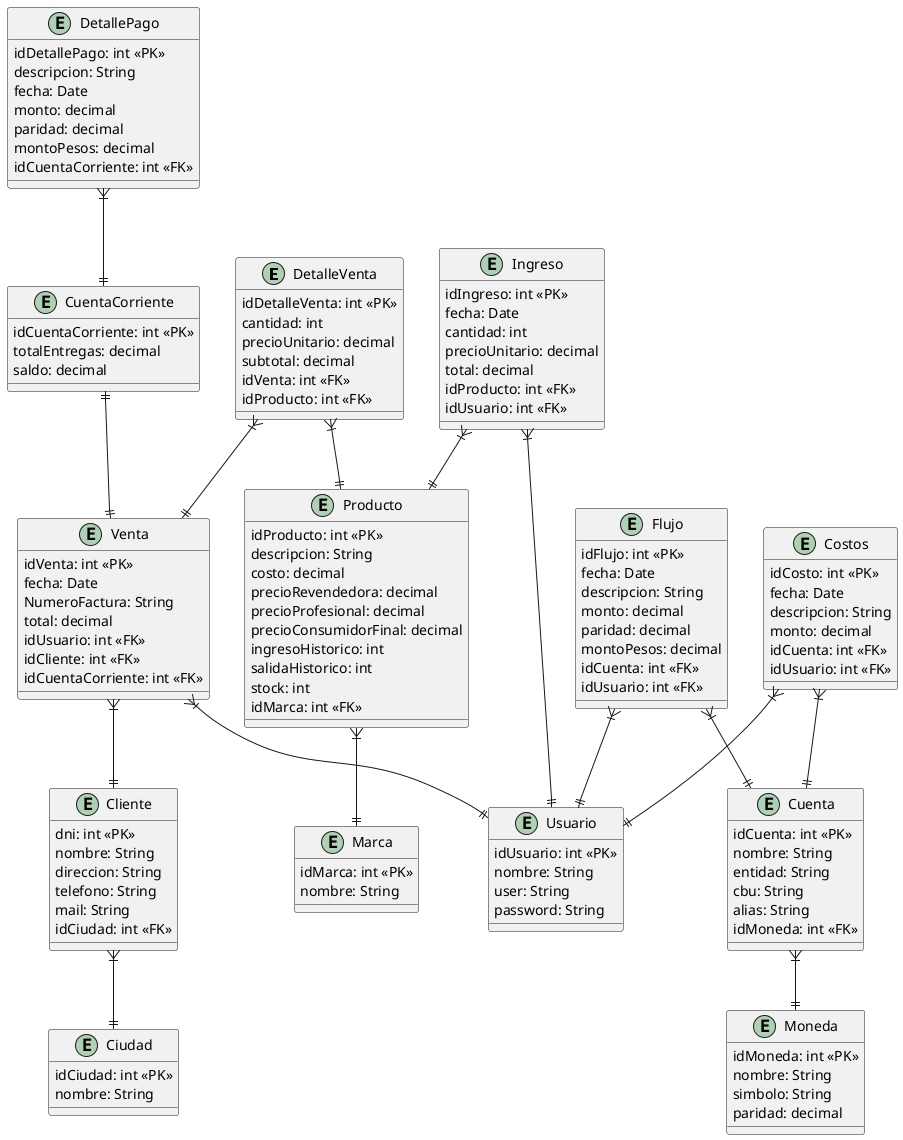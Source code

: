 @startuml Diagrama E-R

entity DetalleVenta {
    idDetalleVenta: int <<PK>>
    cantidad: int
    precioUnitario: decimal
    subtotal: decimal
    idVenta: int <<FK>>
    idProducto: int <<FK>>
}

entity Producto {
    idProducto: int <<PK>>
    descripcion: String
    costo: decimal
    precioRevendedora: decimal
    precioProfesional: decimal
    precioConsumidorFinal: decimal
    ingresoHistorico: int
    salidaHistorico: int
    stock: int
    idMarca: int <<FK>>
}

entity Marca {
    idMarca: int <<PK>>
    nombre: String
}

entity Venta {
    idVenta: int <<PK>>
    fecha: Date
    NumeroFactura: String
    total: decimal
    idUsuario: int <<FK>>
    idCliente: int <<FK>>
    idCuentaCorriente: int <<FK>>
}

entity Usuario {
    idUsuario: int <<PK>>
    nombre: String
    user: String
    password: String
}

entity Cliente {
    dni: int <<PK>>
    nombre: String
    direccion: String
    telefono: String
    mail: String
    idCiudad: int <<FK>> 
}

entity CuentaCorriente {
    idCuentaCorriente: int <<PK>>
    totalEntregas: decimal
    saldo: decimal
}

entity DetallePago {
    idDetallePago: int <<PK>>
    descripcion: String
    fecha: Date
    monto: decimal
    paridad: decimal
    montoPesos: decimal
    idCuentaCorriente: int <<FK>>
}

entity Ciudad {
    idCiudad: int <<PK>>
    nombre: String
}

entity Cuenta {
    idCuenta: int <<PK>>
    nombre: String
    entidad: String
    cbu: String
    alias: String
    idMoneda: int <<FK>>
}

entity Costos {
    idCosto: int <<PK>>
    fecha: Date
    descripcion: String
    monto: decimal
    idCuenta: int <<FK>>
    idUsuario: int <<FK>>
}

entity Moneda {
    idMoneda: int <<PK>>
    nombre: String
    simbolo: String
    paridad: decimal
}

entity Flujo {
    idFlujo: int <<PK>>
    fecha: Date
    descripcion: String
    monto: decimal
    paridad: decimal
    montoPesos: decimal
    idCuenta: int <<FK>>
    idUsuario: int <<FK>>
}

entity Ingreso {
    idIngreso: int <<PK>>
    fecha: Date
    cantidad: int
    precioUnitario: decimal
    total: decimal
    idProducto: int <<FK>>
    idUsuario: int <<FK>>
}

Cliente }|--|| Ciudad
Cuenta }|--|| Moneda
DetalleVenta }|--|| Venta
DetalleVenta }|--|| Producto
Venta }|--|| Usuario
Venta }|--|| Cliente
CuentaCorriente ||--|| Venta
DetallePago }|--|| CuentaCorriente
Producto }|--|| Marca
Ingreso }|--|| Producto
Ingreso }|--|| Usuario
Costos }|--|| Cuenta
Costos }|--|| Usuario
Flujo }|--|| Cuenta
Flujo }|--|| Usuario
@enduml